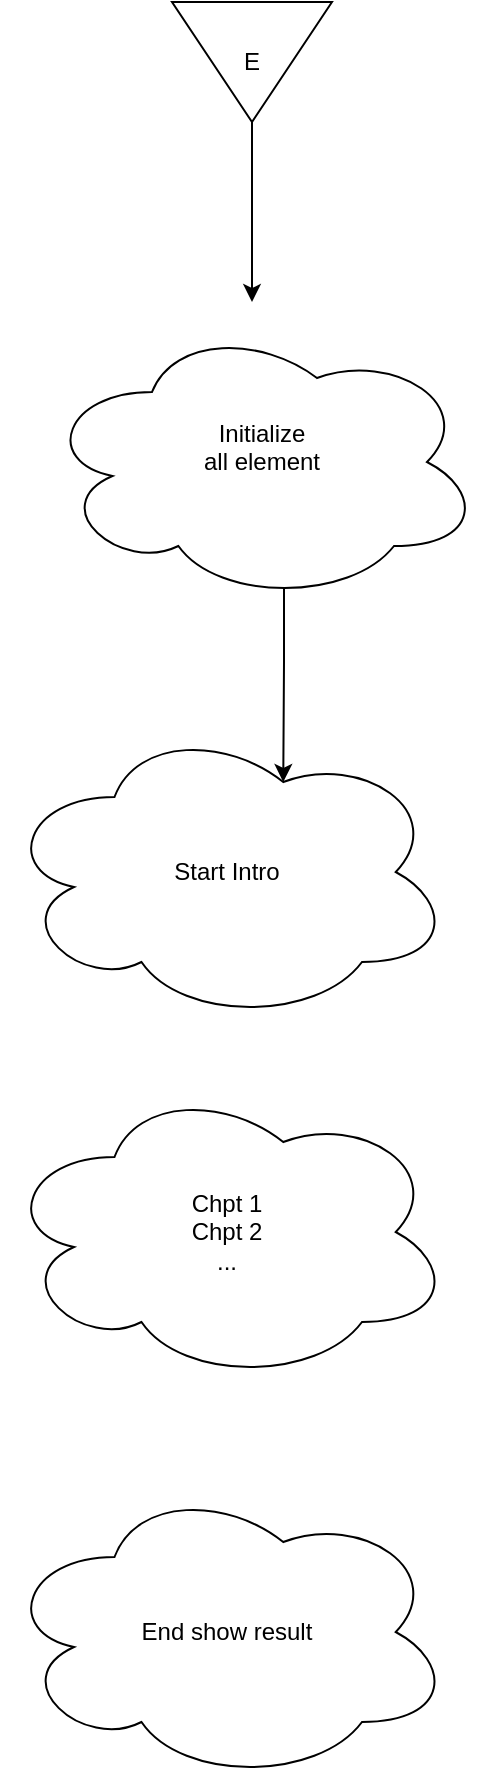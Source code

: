 <mxfile version="24.7.17">
  <diagram name="Page-1" id="7XgPNf_dPwxyvwhPxWPu">
    <mxGraphModel dx="928" dy="998" grid="1" gridSize="10" guides="1" tooltips="1" connect="1" arrows="1" fold="1" page="1" pageScale="1" pageWidth="850" pageHeight="1100" math="0" shadow="0">
      <root>
        <mxCell id="0" />
        <mxCell id="1" parent="0" />
        <mxCell id="jxzsNt9wO2nBTUYMpyb2-3" style="edgeStyle=orthogonalEdgeStyle;rounded=0;orthogonalLoop=1;jettySize=auto;html=1;exitX=1;exitY=0.5;exitDx=0;exitDy=0;entryX=0.5;entryY=0;entryDx=0;entryDy=0;" parent="1" source="jxzsNt9wO2nBTUYMpyb2-1" edge="1">
          <mxGeometry relative="1" as="geometry">
            <mxPoint x="425" y="530" as="targetPoint" />
          </mxGeometry>
        </mxCell>
        <mxCell id="jxzsNt9wO2nBTUYMpyb2-1" value="E" style="triangle;whiteSpace=wrap;html=1;direction=south;" parent="1" vertex="1">
          <mxGeometry x="385" y="380" width="80" height="60" as="geometry" />
        </mxCell>
        <mxCell id="jxzsNt9wO2nBTUYMpyb2-4" value="Initialize&lt;br&gt;all element&lt;div&gt;&lt;br&gt;&lt;/div&gt;" style="ellipse;shape=cloud;whiteSpace=wrap;html=1;" parent="1" vertex="1">
          <mxGeometry x="320" y="540" width="220" height="140" as="geometry" />
        </mxCell>
        <mxCell id="uOxBx3G_vbGTZe_jV91H-2" value="Start Intro" style="ellipse;shape=cloud;whiteSpace=wrap;html=1;" vertex="1" parent="1">
          <mxGeometry x="300" y="740" width="225" height="150" as="geometry" />
        </mxCell>
        <mxCell id="uOxBx3G_vbGTZe_jV91H-3" style="edgeStyle=orthogonalEdgeStyle;rounded=0;orthogonalLoop=1;jettySize=auto;html=1;exitX=0.55;exitY=0.95;exitDx=0;exitDy=0;exitPerimeter=0;entryX=0.625;entryY=0.2;entryDx=0;entryDy=0;entryPerimeter=0;" edge="1" parent="1" source="jxzsNt9wO2nBTUYMpyb2-4" target="uOxBx3G_vbGTZe_jV91H-2">
          <mxGeometry relative="1" as="geometry" />
        </mxCell>
        <mxCell id="uOxBx3G_vbGTZe_jV91H-4" value="Chpt 1&lt;div&gt;Chpt 2&lt;/div&gt;&lt;div&gt;...&lt;/div&gt;" style="ellipse;shape=cloud;whiteSpace=wrap;html=1;" vertex="1" parent="1">
          <mxGeometry x="300" y="920" width="225" height="150" as="geometry" />
        </mxCell>
        <mxCell id="uOxBx3G_vbGTZe_jV91H-5" value="End show result" style="ellipse;shape=cloud;whiteSpace=wrap;html=1;" vertex="1" parent="1">
          <mxGeometry x="300" y="1120" width="225" height="150" as="geometry" />
        </mxCell>
      </root>
    </mxGraphModel>
  </diagram>
</mxfile>
